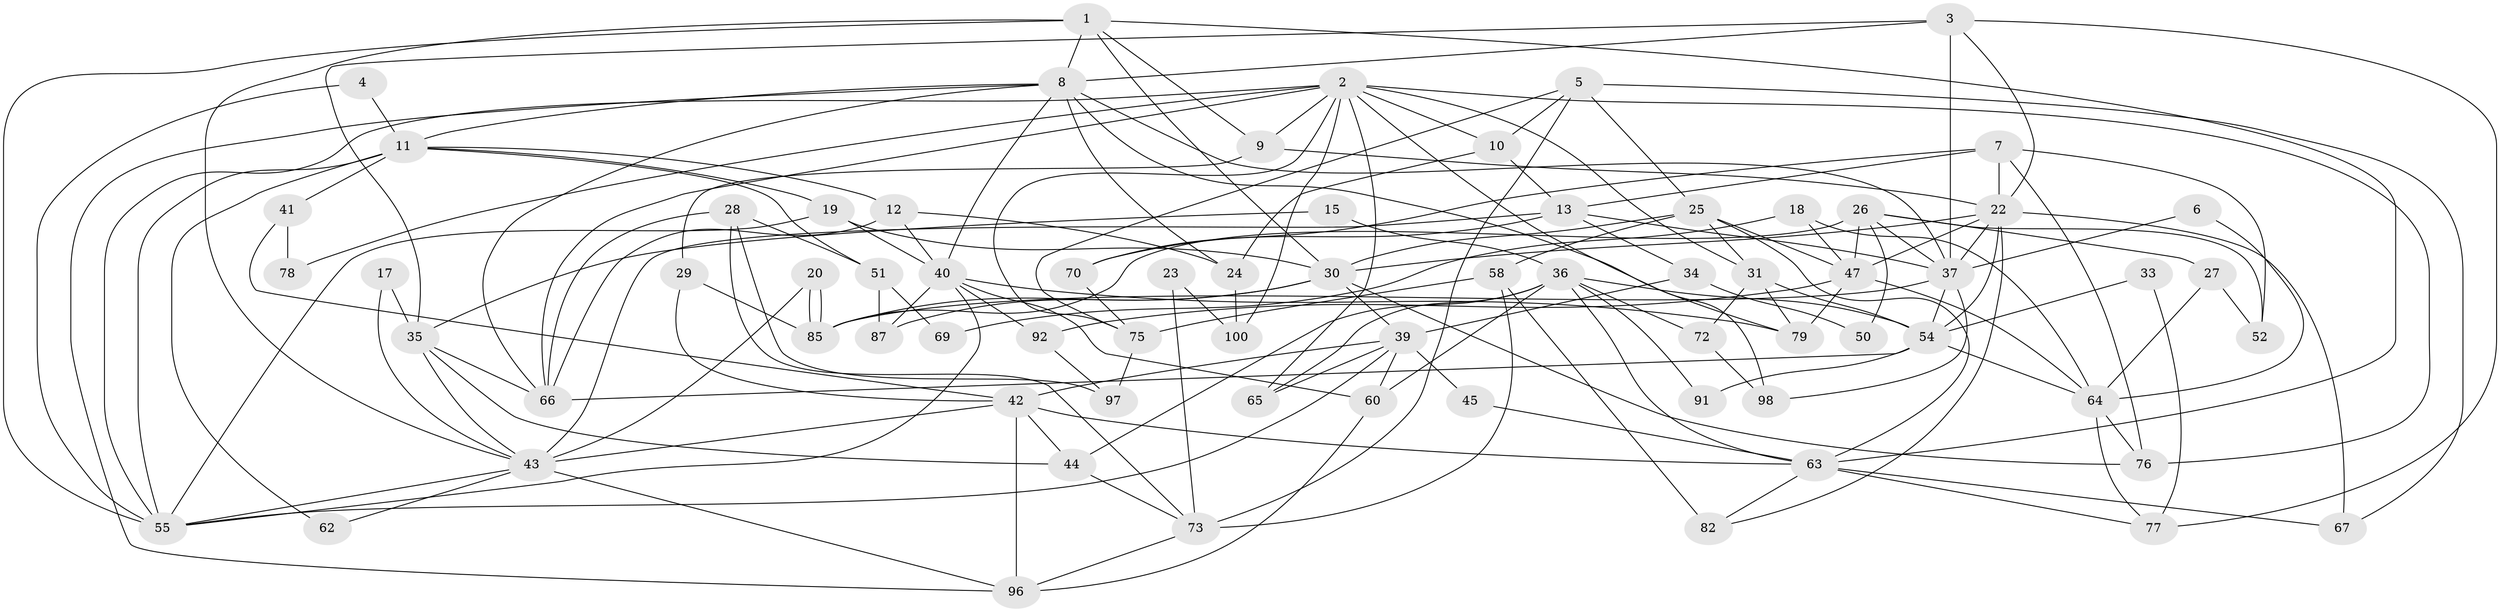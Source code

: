 // original degree distribution, {4: 0.2621359223300971, 5: 0.17475728155339806, 2: 0.1553398058252427, 7: 0.02912621359223301, 6: 0.10679611650485436, 3: 0.2524271844660194, 8: 0.009708737864077669, 9: 0.009708737864077669}
// Generated by graph-tools (version 1.1) at 2025/11/02/27/25 16:11:20]
// undirected, 72 vertices, 168 edges
graph export_dot {
graph [start="1"]
  node [color=gray90,style=filled];
  1 [super="+81"];
  2 [super="+57"];
  3 [super="+14"];
  4;
  5 [super="+16"];
  6;
  7 [super="+49"];
  8 [super="+48"];
  9 [super="+95"];
  10;
  11 [super="+21"];
  12;
  13 [super="+59"];
  15;
  17;
  18;
  19;
  20;
  22 [super="+88"];
  23;
  24;
  25;
  26 [super="+53"];
  27;
  28 [super="+38"];
  29;
  30 [super="+32"];
  31 [super="+94"];
  33;
  34;
  35 [super="+90"];
  36 [super="+71"];
  37 [super="+83"];
  39 [super="+101"];
  40 [super="+80"];
  41;
  42 [super="+89"];
  43 [super="+61"];
  44 [super="+46"];
  45;
  47 [super="+99"];
  50;
  51;
  52;
  54 [super="+84"];
  55 [super="+56"];
  58 [super="+68"];
  60;
  62;
  63 [super="+93"];
  64 [super="+102"];
  65;
  66 [super="+103"];
  67;
  69;
  70;
  72;
  73 [super="+74"];
  75;
  76;
  77;
  78;
  79;
  82;
  85 [super="+86"];
  87;
  91;
  92;
  96;
  97;
  98;
  100;
  1 -- 9;
  1 -- 8;
  1 -- 55;
  1 -- 43;
  1 -- 63;
  1 -- 30;
  2 -- 98;
  2 -- 65;
  2 -- 100;
  2 -- 66;
  2 -- 10;
  2 -- 75;
  2 -- 76;
  2 -- 78;
  2 -- 55;
  2 -- 31;
  2 -- 9;
  3 -- 22;
  3 -- 77;
  3 -- 8;
  3 -- 37;
  3 -- 35;
  4 -- 11;
  4 -- 55;
  5 -- 25;
  5 -- 67;
  5 -- 73;
  5 -- 10;
  5 -- 75;
  6 -- 37;
  6 -- 64;
  7 -- 76;
  7 -- 52;
  7 -- 70;
  7 -- 13;
  7 -- 22;
  8 -- 66;
  8 -- 24;
  8 -- 79;
  8 -- 96;
  8 -- 37;
  8 -- 40;
  8 -- 11;
  9 -- 22;
  9 -- 29;
  10 -- 24;
  10 -- 13;
  11 -- 55;
  11 -- 19;
  11 -- 51;
  11 -- 62;
  11 -- 41;
  11 -- 12;
  12 -- 24;
  12 -- 66;
  12 -- 40;
  13 -- 34;
  13 -- 70;
  13 -- 43;
  13 -- 37;
  15 -- 35 [weight=2];
  15 -- 36;
  17 -- 43;
  17 -- 35;
  18 -- 69;
  18 -- 64;
  18 -- 47;
  19 -- 40;
  19 -- 55;
  19 -- 30;
  20 -- 43;
  20 -- 85;
  20 -- 85;
  22 -- 67;
  22 -- 82;
  22 -- 37;
  22 -- 30;
  22 -- 54;
  22 -- 47;
  23 -- 100;
  23 -- 73;
  24 -- 100;
  25 -- 58;
  25 -- 31;
  25 -- 63;
  25 -- 30;
  25 -- 47;
  26 -- 85;
  26 -- 50;
  26 -- 52;
  26 -- 37;
  26 -- 27;
  26 -- 47;
  27 -- 64;
  27 -- 52;
  28 -- 97;
  28 -- 73;
  28 -- 66;
  28 -- 51;
  29 -- 85;
  29 -- 42;
  30 -- 87;
  30 -- 85 [weight=2];
  30 -- 39;
  30 -- 76;
  31 -- 79;
  31 -- 72;
  31 -- 54;
  33 -- 54;
  33 -- 77;
  34 -- 39;
  34 -- 50;
  35 -- 44;
  35 -- 66;
  35 -- 43;
  36 -- 63;
  36 -- 54 [weight=2];
  36 -- 65;
  36 -- 72;
  36 -- 91;
  36 -- 60;
  36 -- 44;
  37 -- 85;
  37 -- 98;
  37 -- 54;
  39 -- 45;
  39 -- 60;
  39 -- 55;
  39 -- 65;
  39 -- 42;
  40 -- 55;
  40 -- 60;
  40 -- 79 [weight=2];
  40 -- 87;
  40 -- 92;
  41 -- 42;
  41 -- 78;
  42 -- 63;
  42 -- 96;
  42 -- 44;
  42 -- 43 [weight=2];
  43 -- 96;
  43 -- 55;
  43 -- 62;
  44 -- 73;
  45 -- 63;
  47 -- 79;
  47 -- 64;
  47 -- 92;
  51 -- 69;
  51 -- 87;
  54 -- 66;
  54 -- 64;
  54 -- 91;
  58 -- 82 [weight=2];
  58 -- 75;
  58 -- 73 [weight=2];
  60 -- 96;
  63 -- 82;
  63 -- 67;
  63 -- 77;
  64 -- 77;
  64 -- 76;
  70 -- 75;
  72 -- 98;
  73 -- 96;
  75 -- 97;
  92 -- 97;
}
